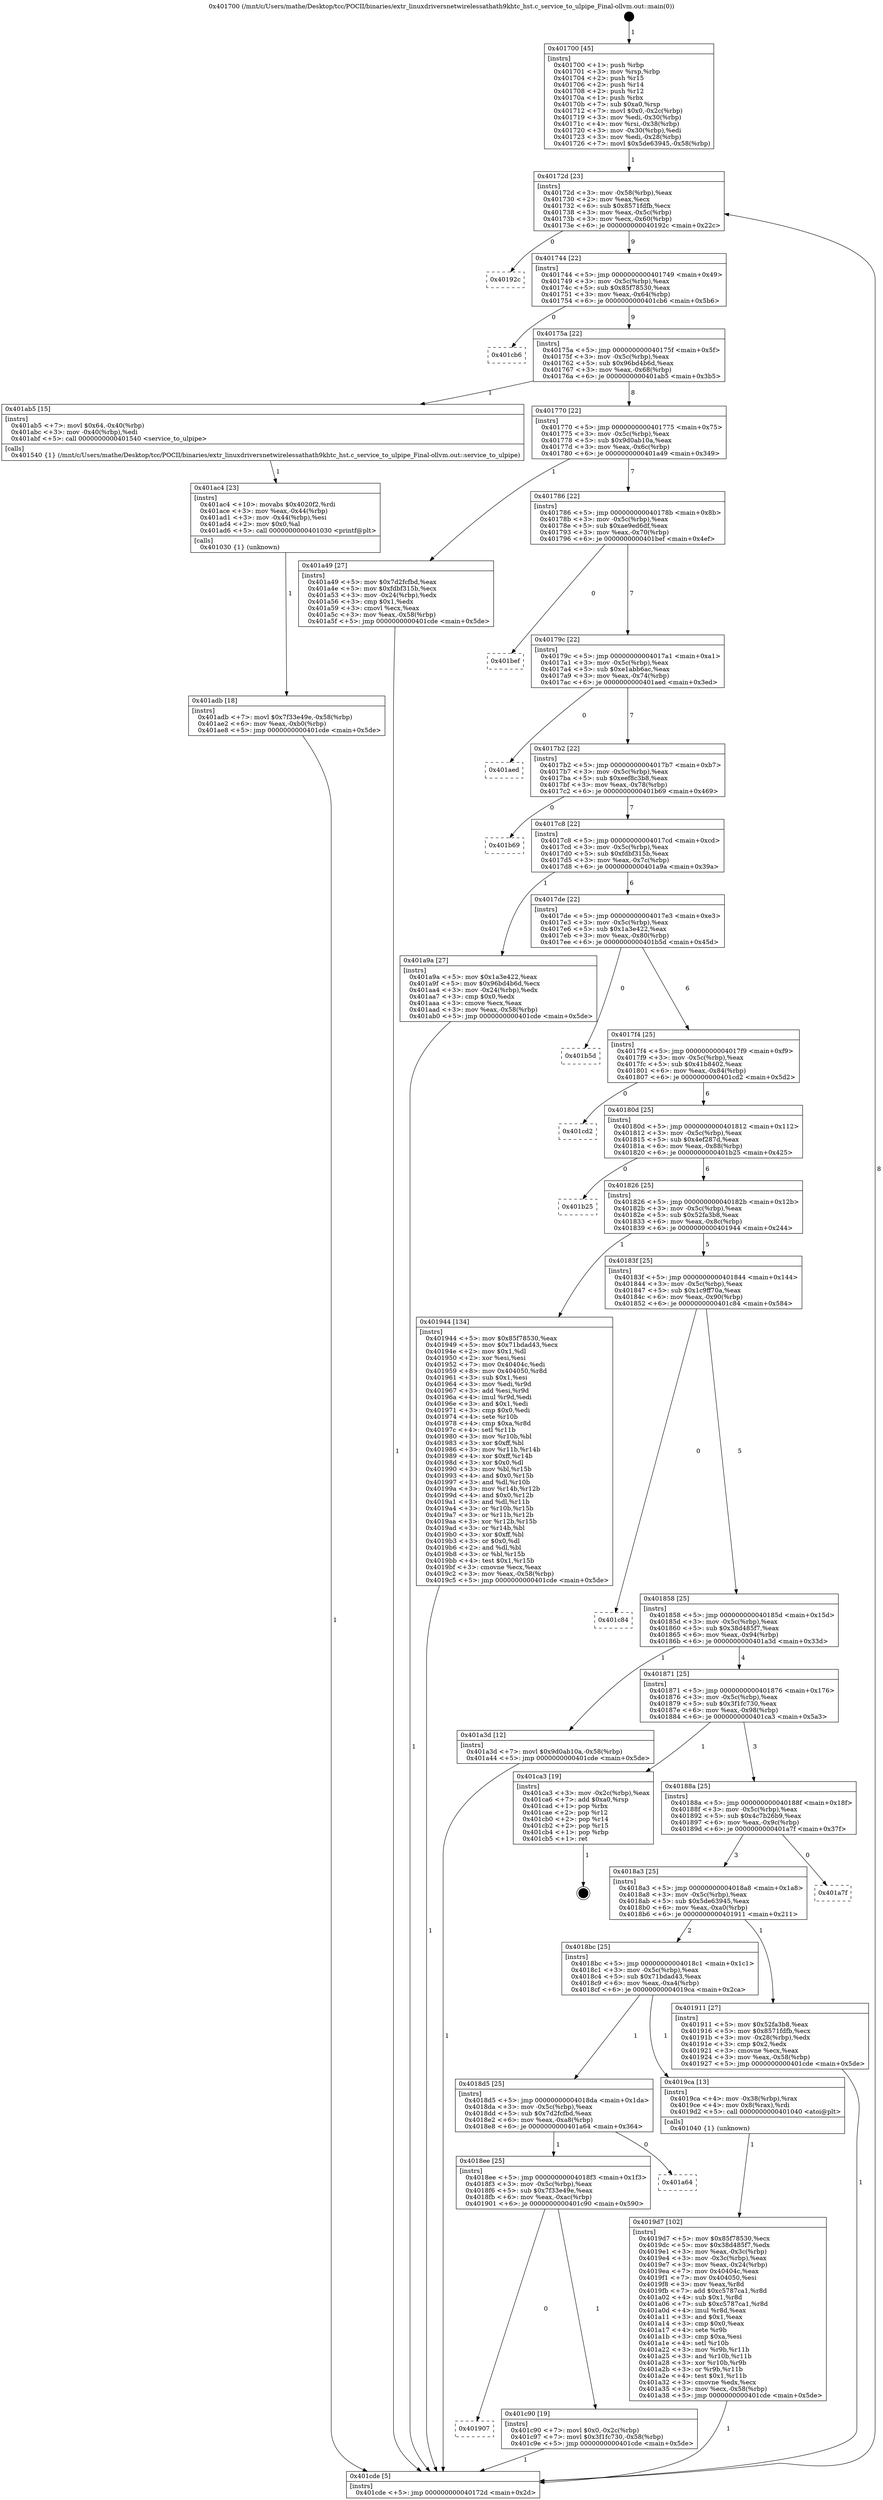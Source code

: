 digraph "0x401700" {
  label = "0x401700 (/mnt/c/Users/mathe/Desktop/tcc/POCII/binaries/extr_linuxdriversnetwirelessathath9khtc_hst.c_service_to_ulpipe_Final-ollvm.out::main(0))"
  labelloc = "t"
  node[shape=record]

  Entry [label="",width=0.3,height=0.3,shape=circle,fillcolor=black,style=filled]
  "0x40172d" [label="{
     0x40172d [23]\l
     | [instrs]\l
     &nbsp;&nbsp;0x40172d \<+3\>: mov -0x58(%rbp),%eax\l
     &nbsp;&nbsp;0x401730 \<+2\>: mov %eax,%ecx\l
     &nbsp;&nbsp;0x401732 \<+6\>: sub $0x8571fdfb,%ecx\l
     &nbsp;&nbsp;0x401738 \<+3\>: mov %eax,-0x5c(%rbp)\l
     &nbsp;&nbsp;0x40173b \<+3\>: mov %ecx,-0x60(%rbp)\l
     &nbsp;&nbsp;0x40173e \<+6\>: je 000000000040192c \<main+0x22c\>\l
  }"]
  "0x40192c" [label="{
     0x40192c\l
  }", style=dashed]
  "0x401744" [label="{
     0x401744 [22]\l
     | [instrs]\l
     &nbsp;&nbsp;0x401744 \<+5\>: jmp 0000000000401749 \<main+0x49\>\l
     &nbsp;&nbsp;0x401749 \<+3\>: mov -0x5c(%rbp),%eax\l
     &nbsp;&nbsp;0x40174c \<+5\>: sub $0x85f78530,%eax\l
     &nbsp;&nbsp;0x401751 \<+3\>: mov %eax,-0x64(%rbp)\l
     &nbsp;&nbsp;0x401754 \<+6\>: je 0000000000401cb6 \<main+0x5b6\>\l
  }"]
  Exit [label="",width=0.3,height=0.3,shape=circle,fillcolor=black,style=filled,peripheries=2]
  "0x401cb6" [label="{
     0x401cb6\l
  }", style=dashed]
  "0x40175a" [label="{
     0x40175a [22]\l
     | [instrs]\l
     &nbsp;&nbsp;0x40175a \<+5\>: jmp 000000000040175f \<main+0x5f\>\l
     &nbsp;&nbsp;0x40175f \<+3\>: mov -0x5c(%rbp),%eax\l
     &nbsp;&nbsp;0x401762 \<+5\>: sub $0x96bd4b6d,%eax\l
     &nbsp;&nbsp;0x401767 \<+3\>: mov %eax,-0x68(%rbp)\l
     &nbsp;&nbsp;0x40176a \<+6\>: je 0000000000401ab5 \<main+0x3b5\>\l
  }"]
  "0x401907" [label="{
     0x401907\l
  }", style=dashed]
  "0x401ab5" [label="{
     0x401ab5 [15]\l
     | [instrs]\l
     &nbsp;&nbsp;0x401ab5 \<+7\>: movl $0x64,-0x40(%rbp)\l
     &nbsp;&nbsp;0x401abc \<+3\>: mov -0x40(%rbp),%edi\l
     &nbsp;&nbsp;0x401abf \<+5\>: call 0000000000401540 \<service_to_ulpipe\>\l
     | [calls]\l
     &nbsp;&nbsp;0x401540 \{1\} (/mnt/c/Users/mathe/Desktop/tcc/POCII/binaries/extr_linuxdriversnetwirelessathath9khtc_hst.c_service_to_ulpipe_Final-ollvm.out::service_to_ulpipe)\l
  }"]
  "0x401770" [label="{
     0x401770 [22]\l
     | [instrs]\l
     &nbsp;&nbsp;0x401770 \<+5\>: jmp 0000000000401775 \<main+0x75\>\l
     &nbsp;&nbsp;0x401775 \<+3\>: mov -0x5c(%rbp),%eax\l
     &nbsp;&nbsp;0x401778 \<+5\>: sub $0x9d0ab10a,%eax\l
     &nbsp;&nbsp;0x40177d \<+3\>: mov %eax,-0x6c(%rbp)\l
     &nbsp;&nbsp;0x401780 \<+6\>: je 0000000000401a49 \<main+0x349\>\l
  }"]
  "0x401c90" [label="{
     0x401c90 [19]\l
     | [instrs]\l
     &nbsp;&nbsp;0x401c90 \<+7\>: movl $0x0,-0x2c(%rbp)\l
     &nbsp;&nbsp;0x401c97 \<+7\>: movl $0x3f1fc730,-0x58(%rbp)\l
     &nbsp;&nbsp;0x401c9e \<+5\>: jmp 0000000000401cde \<main+0x5de\>\l
  }"]
  "0x401a49" [label="{
     0x401a49 [27]\l
     | [instrs]\l
     &nbsp;&nbsp;0x401a49 \<+5\>: mov $0x7d2fcfbd,%eax\l
     &nbsp;&nbsp;0x401a4e \<+5\>: mov $0xfdbf315b,%ecx\l
     &nbsp;&nbsp;0x401a53 \<+3\>: mov -0x24(%rbp),%edx\l
     &nbsp;&nbsp;0x401a56 \<+3\>: cmp $0x1,%edx\l
     &nbsp;&nbsp;0x401a59 \<+3\>: cmovl %ecx,%eax\l
     &nbsp;&nbsp;0x401a5c \<+3\>: mov %eax,-0x58(%rbp)\l
     &nbsp;&nbsp;0x401a5f \<+5\>: jmp 0000000000401cde \<main+0x5de\>\l
  }"]
  "0x401786" [label="{
     0x401786 [22]\l
     | [instrs]\l
     &nbsp;&nbsp;0x401786 \<+5\>: jmp 000000000040178b \<main+0x8b\>\l
     &nbsp;&nbsp;0x40178b \<+3\>: mov -0x5c(%rbp),%eax\l
     &nbsp;&nbsp;0x40178e \<+5\>: sub $0xae9ed6df,%eax\l
     &nbsp;&nbsp;0x401793 \<+3\>: mov %eax,-0x70(%rbp)\l
     &nbsp;&nbsp;0x401796 \<+6\>: je 0000000000401bef \<main+0x4ef\>\l
  }"]
  "0x4018ee" [label="{
     0x4018ee [25]\l
     | [instrs]\l
     &nbsp;&nbsp;0x4018ee \<+5\>: jmp 00000000004018f3 \<main+0x1f3\>\l
     &nbsp;&nbsp;0x4018f3 \<+3\>: mov -0x5c(%rbp),%eax\l
     &nbsp;&nbsp;0x4018f6 \<+5\>: sub $0x7f33e49e,%eax\l
     &nbsp;&nbsp;0x4018fb \<+6\>: mov %eax,-0xac(%rbp)\l
     &nbsp;&nbsp;0x401901 \<+6\>: je 0000000000401c90 \<main+0x590\>\l
  }"]
  "0x401bef" [label="{
     0x401bef\l
  }", style=dashed]
  "0x40179c" [label="{
     0x40179c [22]\l
     | [instrs]\l
     &nbsp;&nbsp;0x40179c \<+5\>: jmp 00000000004017a1 \<main+0xa1\>\l
     &nbsp;&nbsp;0x4017a1 \<+3\>: mov -0x5c(%rbp),%eax\l
     &nbsp;&nbsp;0x4017a4 \<+5\>: sub $0xe1abb6ac,%eax\l
     &nbsp;&nbsp;0x4017a9 \<+3\>: mov %eax,-0x74(%rbp)\l
     &nbsp;&nbsp;0x4017ac \<+6\>: je 0000000000401aed \<main+0x3ed\>\l
  }"]
  "0x401a64" [label="{
     0x401a64\l
  }", style=dashed]
  "0x401aed" [label="{
     0x401aed\l
  }", style=dashed]
  "0x4017b2" [label="{
     0x4017b2 [22]\l
     | [instrs]\l
     &nbsp;&nbsp;0x4017b2 \<+5\>: jmp 00000000004017b7 \<main+0xb7\>\l
     &nbsp;&nbsp;0x4017b7 \<+3\>: mov -0x5c(%rbp),%eax\l
     &nbsp;&nbsp;0x4017ba \<+5\>: sub $0xeef8c3b8,%eax\l
     &nbsp;&nbsp;0x4017bf \<+3\>: mov %eax,-0x78(%rbp)\l
     &nbsp;&nbsp;0x4017c2 \<+6\>: je 0000000000401b69 \<main+0x469\>\l
  }"]
  "0x401adb" [label="{
     0x401adb [18]\l
     | [instrs]\l
     &nbsp;&nbsp;0x401adb \<+7\>: movl $0x7f33e49e,-0x58(%rbp)\l
     &nbsp;&nbsp;0x401ae2 \<+6\>: mov %eax,-0xb0(%rbp)\l
     &nbsp;&nbsp;0x401ae8 \<+5\>: jmp 0000000000401cde \<main+0x5de\>\l
  }"]
  "0x401b69" [label="{
     0x401b69\l
  }", style=dashed]
  "0x4017c8" [label="{
     0x4017c8 [22]\l
     | [instrs]\l
     &nbsp;&nbsp;0x4017c8 \<+5\>: jmp 00000000004017cd \<main+0xcd\>\l
     &nbsp;&nbsp;0x4017cd \<+3\>: mov -0x5c(%rbp),%eax\l
     &nbsp;&nbsp;0x4017d0 \<+5\>: sub $0xfdbf315b,%eax\l
     &nbsp;&nbsp;0x4017d5 \<+3\>: mov %eax,-0x7c(%rbp)\l
     &nbsp;&nbsp;0x4017d8 \<+6\>: je 0000000000401a9a \<main+0x39a\>\l
  }"]
  "0x401ac4" [label="{
     0x401ac4 [23]\l
     | [instrs]\l
     &nbsp;&nbsp;0x401ac4 \<+10\>: movabs $0x4020f2,%rdi\l
     &nbsp;&nbsp;0x401ace \<+3\>: mov %eax,-0x44(%rbp)\l
     &nbsp;&nbsp;0x401ad1 \<+3\>: mov -0x44(%rbp),%esi\l
     &nbsp;&nbsp;0x401ad4 \<+2\>: mov $0x0,%al\l
     &nbsp;&nbsp;0x401ad6 \<+5\>: call 0000000000401030 \<printf@plt\>\l
     | [calls]\l
     &nbsp;&nbsp;0x401030 \{1\} (unknown)\l
  }"]
  "0x401a9a" [label="{
     0x401a9a [27]\l
     | [instrs]\l
     &nbsp;&nbsp;0x401a9a \<+5\>: mov $0x1a3e422,%eax\l
     &nbsp;&nbsp;0x401a9f \<+5\>: mov $0x96bd4b6d,%ecx\l
     &nbsp;&nbsp;0x401aa4 \<+3\>: mov -0x24(%rbp),%edx\l
     &nbsp;&nbsp;0x401aa7 \<+3\>: cmp $0x0,%edx\l
     &nbsp;&nbsp;0x401aaa \<+3\>: cmove %ecx,%eax\l
     &nbsp;&nbsp;0x401aad \<+3\>: mov %eax,-0x58(%rbp)\l
     &nbsp;&nbsp;0x401ab0 \<+5\>: jmp 0000000000401cde \<main+0x5de\>\l
  }"]
  "0x4017de" [label="{
     0x4017de [22]\l
     | [instrs]\l
     &nbsp;&nbsp;0x4017de \<+5\>: jmp 00000000004017e3 \<main+0xe3\>\l
     &nbsp;&nbsp;0x4017e3 \<+3\>: mov -0x5c(%rbp),%eax\l
     &nbsp;&nbsp;0x4017e6 \<+5\>: sub $0x1a3e422,%eax\l
     &nbsp;&nbsp;0x4017eb \<+3\>: mov %eax,-0x80(%rbp)\l
     &nbsp;&nbsp;0x4017ee \<+6\>: je 0000000000401b5d \<main+0x45d\>\l
  }"]
  "0x4019d7" [label="{
     0x4019d7 [102]\l
     | [instrs]\l
     &nbsp;&nbsp;0x4019d7 \<+5\>: mov $0x85f78530,%ecx\l
     &nbsp;&nbsp;0x4019dc \<+5\>: mov $0x38d485f7,%edx\l
     &nbsp;&nbsp;0x4019e1 \<+3\>: mov %eax,-0x3c(%rbp)\l
     &nbsp;&nbsp;0x4019e4 \<+3\>: mov -0x3c(%rbp),%eax\l
     &nbsp;&nbsp;0x4019e7 \<+3\>: mov %eax,-0x24(%rbp)\l
     &nbsp;&nbsp;0x4019ea \<+7\>: mov 0x40404c,%eax\l
     &nbsp;&nbsp;0x4019f1 \<+7\>: mov 0x404050,%esi\l
     &nbsp;&nbsp;0x4019f8 \<+3\>: mov %eax,%r8d\l
     &nbsp;&nbsp;0x4019fb \<+7\>: add $0xc5787ca1,%r8d\l
     &nbsp;&nbsp;0x401a02 \<+4\>: sub $0x1,%r8d\l
     &nbsp;&nbsp;0x401a06 \<+7\>: sub $0xc5787ca1,%r8d\l
     &nbsp;&nbsp;0x401a0d \<+4\>: imul %r8d,%eax\l
     &nbsp;&nbsp;0x401a11 \<+3\>: and $0x1,%eax\l
     &nbsp;&nbsp;0x401a14 \<+3\>: cmp $0x0,%eax\l
     &nbsp;&nbsp;0x401a17 \<+4\>: sete %r9b\l
     &nbsp;&nbsp;0x401a1b \<+3\>: cmp $0xa,%esi\l
     &nbsp;&nbsp;0x401a1e \<+4\>: setl %r10b\l
     &nbsp;&nbsp;0x401a22 \<+3\>: mov %r9b,%r11b\l
     &nbsp;&nbsp;0x401a25 \<+3\>: and %r10b,%r11b\l
     &nbsp;&nbsp;0x401a28 \<+3\>: xor %r10b,%r9b\l
     &nbsp;&nbsp;0x401a2b \<+3\>: or %r9b,%r11b\l
     &nbsp;&nbsp;0x401a2e \<+4\>: test $0x1,%r11b\l
     &nbsp;&nbsp;0x401a32 \<+3\>: cmovne %edx,%ecx\l
     &nbsp;&nbsp;0x401a35 \<+3\>: mov %ecx,-0x58(%rbp)\l
     &nbsp;&nbsp;0x401a38 \<+5\>: jmp 0000000000401cde \<main+0x5de\>\l
  }"]
  "0x401b5d" [label="{
     0x401b5d\l
  }", style=dashed]
  "0x4017f4" [label="{
     0x4017f4 [25]\l
     | [instrs]\l
     &nbsp;&nbsp;0x4017f4 \<+5\>: jmp 00000000004017f9 \<main+0xf9\>\l
     &nbsp;&nbsp;0x4017f9 \<+3\>: mov -0x5c(%rbp),%eax\l
     &nbsp;&nbsp;0x4017fc \<+5\>: sub $0x41b8402,%eax\l
     &nbsp;&nbsp;0x401801 \<+6\>: mov %eax,-0x84(%rbp)\l
     &nbsp;&nbsp;0x401807 \<+6\>: je 0000000000401cd2 \<main+0x5d2\>\l
  }"]
  "0x4018d5" [label="{
     0x4018d5 [25]\l
     | [instrs]\l
     &nbsp;&nbsp;0x4018d5 \<+5\>: jmp 00000000004018da \<main+0x1da\>\l
     &nbsp;&nbsp;0x4018da \<+3\>: mov -0x5c(%rbp),%eax\l
     &nbsp;&nbsp;0x4018dd \<+5\>: sub $0x7d2fcfbd,%eax\l
     &nbsp;&nbsp;0x4018e2 \<+6\>: mov %eax,-0xa8(%rbp)\l
     &nbsp;&nbsp;0x4018e8 \<+6\>: je 0000000000401a64 \<main+0x364\>\l
  }"]
  "0x401cd2" [label="{
     0x401cd2\l
  }", style=dashed]
  "0x40180d" [label="{
     0x40180d [25]\l
     | [instrs]\l
     &nbsp;&nbsp;0x40180d \<+5\>: jmp 0000000000401812 \<main+0x112\>\l
     &nbsp;&nbsp;0x401812 \<+3\>: mov -0x5c(%rbp),%eax\l
     &nbsp;&nbsp;0x401815 \<+5\>: sub $0x4ef287d,%eax\l
     &nbsp;&nbsp;0x40181a \<+6\>: mov %eax,-0x88(%rbp)\l
     &nbsp;&nbsp;0x401820 \<+6\>: je 0000000000401b25 \<main+0x425\>\l
  }"]
  "0x4019ca" [label="{
     0x4019ca [13]\l
     | [instrs]\l
     &nbsp;&nbsp;0x4019ca \<+4\>: mov -0x38(%rbp),%rax\l
     &nbsp;&nbsp;0x4019ce \<+4\>: mov 0x8(%rax),%rdi\l
     &nbsp;&nbsp;0x4019d2 \<+5\>: call 0000000000401040 \<atoi@plt\>\l
     | [calls]\l
     &nbsp;&nbsp;0x401040 \{1\} (unknown)\l
  }"]
  "0x401b25" [label="{
     0x401b25\l
  }", style=dashed]
  "0x401826" [label="{
     0x401826 [25]\l
     | [instrs]\l
     &nbsp;&nbsp;0x401826 \<+5\>: jmp 000000000040182b \<main+0x12b\>\l
     &nbsp;&nbsp;0x40182b \<+3\>: mov -0x5c(%rbp),%eax\l
     &nbsp;&nbsp;0x40182e \<+5\>: sub $0x52fa3b8,%eax\l
     &nbsp;&nbsp;0x401833 \<+6\>: mov %eax,-0x8c(%rbp)\l
     &nbsp;&nbsp;0x401839 \<+6\>: je 0000000000401944 \<main+0x244\>\l
  }"]
  "0x401700" [label="{
     0x401700 [45]\l
     | [instrs]\l
     &nbsp;&nbsp;0x401700 \<+1\>: push %rbp\l
     &nbsp;&nbsp;0x401701 \<+3\>: mov %rsp,%rbp\l
     &nbsp;&nbsp;0x401704 \<+2\>: push %r15\l
     &nbsp;&nbsp;0x401706 \<+2\>: push %r14\l
     &nbsp;&nbsp;0x401708 \<+2\>: push %r12\l
     &nbsp;&nbsp;0x40170a \<+1\>: push %rbx\l
     &nbsp;&nbsp;0x40170b \<+7\>: sub $0xa0,%rsp\l
     &nbsp;&nbsp;0x401712 \<+7\>: movl $0x0,-0x2c(%rbp)\l
     &nbsp;&nbsp;0x401719 \<+3\>: mov %edi,-0x30(%rbp)\l
     &nbsp;&nbsp;0x40171c \<+4\>: mov %rsi,-0x38(%rbp)\l
     &nbsp;&nbsp;0x401720 \<+3\>: mov -0x30(%rbp),%edi\l
     &nbsp;&nbsp;0x401723 \<+3\>: mov %edi,-0x28(%rbp)\l
     &nbsp;&nbsp;0x401726 \<+7\>: movl $0x5de63945,-0x58(%rbp)\l
  }"]
  "0x401944" [label="{
     0x401944 [134]\l
     | [instrs]\l
     &nbsp;&nbsp;0x401944 \<+5\>: mov $0x85f78530,%eax\l
     &nbsp;&nbsp;0x401949 \<+5\>: mov $0x71bdad43,%ecx\l
     &nbsp;&nbsp;0x40194e \<+2\>: mov $0x1,%dl\l
     &nbsp;&nbsp;0x401950 \<+2\>: xor %esi,%esi\l
     &nbsp;&nbsp;0x401952 \<+7\>: mov 0x40404c,%edi\l
     &nbsp;&nbsp;0x401959 \<+8\>: mov 0x404050,%r8d\l
     &nbsp;&nbsp;0x401961 \<+3\>: sub $0x1,%esi\l
     &nbsp;&nbsp;0x401964 \<+3\>: mov %edi,%r9d\l
     &nbsp;&nbsp;0x401967 \<+3\>: add %esi,%r9d\l
     &nbsp;&nbsp;0x40196a \<+4\>: imul %r9d,%edi\l
     &nbsp;&nbsp;0x40196e \<+3\>: and $0x1,%edi\l
     &nbsp;&nbsp;0x401971 \<+3\>: cmp $0x0,%edi\l
     &nbsp;&nbsp;0x401974 \<+4\>: sete %r10b\l
     &nbsp;&nbsp;0x401978 \<+4\>: cmp $0xa,%r8d\l
     &nbsp;&nbsp;0x40197c \<+4\>: setl %r11b\l
     &nbsp;&nbsp;0x401980 \<+3\>: mov %r10b,%bl\l
     &nbsp;&nbsp;0x401983 \<+3\>: xor $0xff,%bl\l
     &nbsp;&nbsp;0x401986 \<+3\>: mov %r11b,%r14b\l
     &nbsp;&nbsp;0x401989 \<+4\>: xor $0xff,%r14b\l
     &nbsp;&nbsp;0x40198d \<+3\>: xor $0x0,%dl\l
     &nbsp;&nbsp;0x401990 \<+3\>: mov %bl,%r15b\l
     &nbsp;&nbsp;0x401993 \<+4\>: and $0x0,%r15b\l
     &nbsp;&nbsp;0x401997 \<+3\>: and %dl,%r10b\l
     &nbsp;&nbsp;0x40199a \<+3\>: mov %r14b,%r12b\l
     &nbsp;&nbsp;0x40199d \<+4\>: and $0x0,%r12b\l
     &nbsp;&nbsp;0x4019a1 \<+3\>: and %dl,%r11b\l
     &nbsp;&nbsp;0x4019a4 \<+3\>: or %r10b,%r15b\l
     &nbsp;&nbsp;0x4019a7 \<+3\>: or %r11b,%r12b\l
     &nbsp;&nbsp;0x4019aa \<+3\>: xor %r12b,%r15b\l
     &nbsp;&nbsp;0x4019ad \<+3\>: or %r14b,%bl\l
     &nbsp;&nbsp;0x4019b0 \<+3\>: xor $0xff,%bl\l
     &nbsp;&nbsp;0x4019b3 \<+3\>: or $0x0,%dl\l
     &nbsp;&nbsp;0x4019b6 \<+2\>: and %dl,%bl\l
     &nbsp;&nbsp;0x4019b8 \<+3\>: or %bl,%r15b\l
     &nbsp;&nbsp;0x4019bb \<+4\>: test $0x1,%r15b\l
     &nbsp;&nbsp;0x4019bf \<+3\>: cmovne %ecx,%eax\l
     &nbsp;&nbsp;0x4019c2 \<+3\>: mov %eax,-0x58(%rbp)\l
     &nbsp;&nbsp;0x4019c5 \<+5\>: jmp 0000000000401cde \<main+0x5de\>\l
  }"]
  "0x40183f" [label="{
     0x40183f [25]\l
     | [instrs]\l
     &nbsp;&nbsp;0x40183f \<+5\>: jmp 0000000000401844 \<main+0x144\>\l
     &nbsp;&nbsp;0x401844 \<+3\>: mov -0x5c(%rbp),%eax\l
     &nbsp;&nbsp;0x401847 \<+5\>: sub $0x1c9ff70a,%eax\l
     &nbsp;&nbsp;0x40184c \<+6\>: mov %eax,-0x90(%rbp)\l
     &nbsp;&nbsp;0x401852 \<+6\>: je 0000000000401c84 \<main+0x584\>\l
  }"]
  "0x401cde" [label="{
     0x401cde [5]\l
     | [instrs]\l
     &nbsp;&nbsp;0x401cde \<+5\>: jmp 000000000040172d \<main+0x2d\>\l
  }"]
  "0x401c84" [label="{
     0x401c84\l
  }", style=dashed]
  "0x401858" [label="{
     0x401858 [25]\l
     | [instrs]\l
     &nbsp;&nbsp;0x401858 \<+5\>: jmp 000000000040185d \<main+0x15d\>\l
     &nbsp;&nbsp;0x40185d \<+3\>: mov -0x5c(%rbp),%eax\l
     &nbsp;&nbsp;0x401860 \<+5\>: sub $0x38d485f7,%eax\l
     &nbsp;&nbsp;0x401865 \<+6\>: mov %eax,-0x94(%rbp)\l
     &nbsp;&nbsp;0x40186b \<+6\>: je 0000000000401a3d \<main+0x33d\>\l
  }"]
  "0x4018bc" [label="{
     0x4018bc [25]\l
     | [instrs]\l
     &nbsp;&nbsp;0x4018bc \<+5\>: jmp 00000000004018c1 \<main+0x1c1\>\l
     &nbsp;&nbsp;0x4018c1 \<+3\>: mov -0x5c(%rbp),%eax\l
     &nbsp;&nbsp;0x4018c4 \<+5\>: sub $0x71bdad43,%eax\l
     &nbsp;&nbsp;0x4018c9 \<+6\>: mov %eax,-0xa4(%rbp)\l
     &nbsp;&nbsp;0x4018cf \<+6\>: je 00000000004019ca \<main+0x2ca\>\l
  }"]
  "0x401a3d" [label="{
     0x401a3d [12]\l
     | [instrs]\l
     &nbsp;&nbsp;0x401a3d \<+7\>: movl $0x9d0ab10a,-0x58(%rbp)\l
     &nbsp;&nbsp;0x401a44 \<+5\>: jmp 0000000000401cde \<main+0x5de\>\l
  }"]
  "0x401871" [label="{
     0x401871 [25]\l
     | [instrs]\l
     &nbsp;&nbsp;0x401871 \<+5\>: jmp 0000000000401876 \<main+0x176\>\l
     &nbsp;&nbsp;0x401876 \<+3\>: mov -0x5c(%rbp),%eax\l
     &nbsp;&nbsp;0x401879 \<+5\>: sub $0x3f1fc730,%eax\l
     &nbsp;&nbsp;0x40187e \<+6\>: mov %eax,-0x98(%rbp)\l
     &nbsp;&nbsp;0x401884 \<+6\>: je 0000000000401ca3 \<main+0x5a3\>\l
  }"]
  "0x401911" [label="{
     0x401911 [27]\l
     | [instrs]\l
     &nbsp;&nbsp;0x401911 \<+5\>: mov $0x52fa3b8,%eax\l
     &nbsp;&nbsp;0x401916 \<+5\>: mov $0x8571fdfb,%ecx\l
     &nbsp;&nbsp;0x40191b \<+3\>: mov -0x28(%rbp),%edx\l
     &nbsp;&nbsp;0x40191e \<+3\>: cmp $0x2,%edx\l
     &nbsp;&nbsp;0x401921 \<+3\>: cmovne %ecx,%eax\l
     &nbsp;&nbsp;0x401924 \<+3\>: mov %eax,-0x58(%rbp)\l
     &nbsp;&nbsp;0x401927 \<+5\>: jmp 0000000000401cde \<main+0x5de\>\l
  }"]
  "0x401ca3" [label="{
     0x401ca3 [19]\l
     | [instrs]\l
     &nbsp;&nbsp;0x401ca3 \<+3\>: mov -0x2c(%rbp),%eax\l
     &nbsp;&nbsp;0x401ca6 \<+7\>: add $0xa0,%rsp\l
     &nbsp;&nbsp;0x401cad \<+1\>: pop %rbx\l
     &nbsp;&nbsp;0x401cae \<+2\>: pop %r12\l
     &nbsp;&nbsp;0x401cb0 \<+2\>: pop %r14\l
     &nbsp;&nbsp;0x401cb2 \<+2\>: pop %r15\l
     &nbsp;&nbsp;0x401cb4 \<+1\>: pop %rbp\l
     &nbsp;&nbsp;0x401cb5 \<+1\>: ret\l
  }"]
  "0x40188a" [label="{
     0x40188a [25]\l
     | [instrs]\l
     &nbsp;&nbsp;0x40188a \<+5\>: jmp 000000000040188f \<main+0x18f\>\l
     &nbsp;&nbsp;0x40188f \<+3\>: mov -0x5c(%rbp),%eax\l
     &nbsp;&nbsp;0x401892 \<+5\>: sub $0x4c7b26b9,%eax\l
     &nbsp;&nbsp;0x401897 \<+6\>: mov %eax,-0x9c(%rbp)\l
     &nbsp;&nbsp;0x40189d \<+6\>: je 0000000000401a7f \<main+0x37f\>\l
  }"]
  "0x4018a3" [label="{
     0x4018a3 [25]\l
     | [instrs]\l
     &nbsp;&nbsp;0x4018a3 \<+5\>: jmp 00000000004018a8 \<main+0x1a8\>\l
     &nbsp;&nbsp;0x4018a8 \<+3\>: mov -0x5c(%rbp),%eax\l
     &nbsp;&nbsp;0x4018ab \<+5\>: sub $0x5de63945,%eax\l
     &nbsp;&nbsp;0x4018b0 \<+6\>: mov %eax,-0xa0(%rbp)\l
     &nbsp;&nbsp;0x4018b6 \<+6\>: je 0000000000401911 \<main+0x211\>\l
  }"]
  "0x401a7f" [label="{
     0x401a7f\l
  }", style=dashed]
  Entry -> "0x401700" [label=" 1"]
  "0x40172d" -> "0x40192c" [label=" 0"]
  "0x40172d" -> "0x401744" [label=" 9"]
  "0x401ca3" -> Exit [label=" 1"]
  "0x401744" -> "0x401cb6" [label=" 0"]
  "0x401744" -> "0x40175a" [label=" 9"]
  "0x401c90" -> "0x401cde" [label=" 1"]
  "0x40175a" -> "0x401ab5" [label=" 1"]
  "0x40175a" -> "0x401770" [label=" 8"]
  "0x4018ee" -> "0x401907" [label=" 0"]
  "0x401770" -> "0x401a49" [label=" 1"]
  "0x401770" -> "0x401786" [label=" 7"]
  "0x4018ee" -> "0x401c90" [label=" 1"]
  "0x401786" -> "0x401bef" [label=" 0"]
  "0x401786" -> "0x40179c" [label=" 7"]
  "0x4018d5" -> "0x4018ee" [label=" 1"]
  "0x40179c" -> "0x401aed" [label=" 0"]
  "0x40179c" -> "0x4017b2" [label=" 7"]
  "0x4018d5" -> "0x401a64" [label=" 0"]
  "0x4017b2" -> "0x401b69" [label=" 0"]
  "0x4017b2" -> "0x4017c8" [label=" 7"]
  "0x401adb" -> "0x401cde" [label=" 1"]
  "0x4017c8" -> "0x401a9a" [label=" 1"]
  "0x4017c8" -> "0x4017de" [label=" 6"]
  "0x401ac4" -> "0x401adb" [label=" 1"]
  "0x4017de" -> "0x401b5d" [label=" 0"]
  "0x4017de" -> "0x4017f4" [label=" 6"]
  "0x401ab5" -> "0x401ac4" [label=" 1"]
  "0x4017f4" -> "0x401cd2" [label=" 0"]
  "0x4017f4" -> "0x40180d" [label=" 6"]
  "0x401a9a" -> "0x401cde" [label=" 1"]
  "0x40180d" -> "0x401b25" [label=" 0"]
  "0x40180d" -> "0x401826" [label=" 6"]
  "0x401a49" -> "0x401cde" [label=" 1"]
  "0x401826" -> "0x401944" [label=" 1"]
  "0x401826" -> "0x40183f" [label=" 5"]
  "0x4019d7" -> "0x401cde" [label=" 1"]
  "0x40183f" -> "0x401c84" [label=" 0"]
  "0x40183f" -> "0x401858" [label=" 5"]
  "0x4019ca" -> "0x4019d7" [label=" 1"]
  "0x401858" -> "0x401a3d" [label=" 1"]
  "0x401858" -> "0x401871" [label=" 4"]
  "0x4018bc" -> "0x4018d5" [label=" 1"]
  "0x401871" -> "0x401ca3" [label=" 1"]
  "0x401871" -> "0x40188a" [label=" 3"]
  "0x4018bc" -> "0x4019ca" [label=" 1"]
  "0x40188a" -> "0x401a7f" [label=" 0"]
  "0x40188a" -> "0x4018a3" [label=" 3"]
  "0x401a3d" -> "0x401cde" [label=" 1"]
  "0x4018a3" -> "0x401911" [label=" 1"]
  "0x4018a3" -> "0x4018bc" [label=" 2"]
  "0x401911" -> "0x401cde" [label=" 1"]
  "0x401700" -> "0x40172d" [label=" 1"]
  "0x401cde" -> "0x40172d" [label=" 8"]
  "0x401944" -> "0x401cde" [label=" 1"]
}
